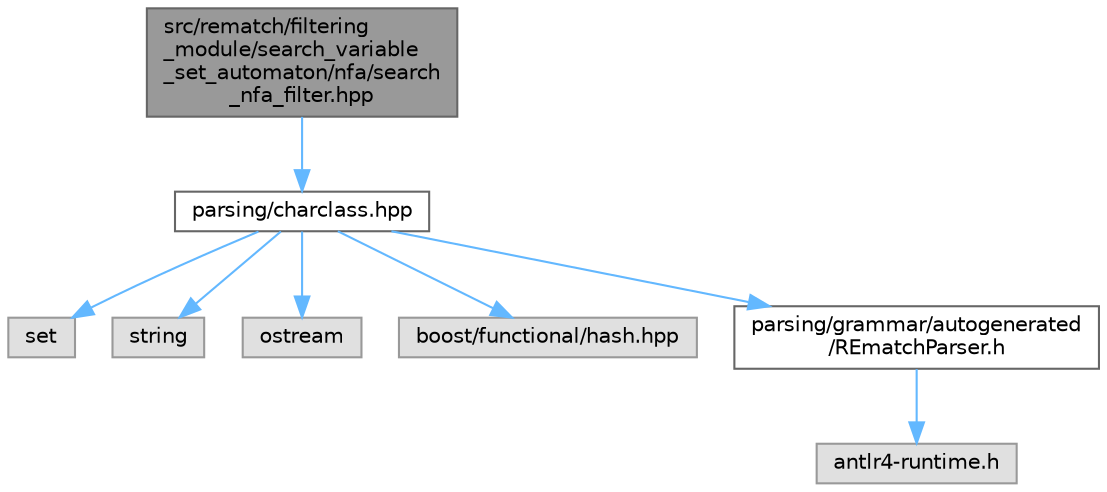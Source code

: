 digraph "src/rematch/filtering_module/search_variable_set_automaton/nfa/search_nfa_filter.hpp"
{
 // LATEX_PDF_SIZE
  bgcolor="transparent";
  edge [fontname=Helvetica,fontsize=10,labelfontname=Helvetica,labelfontsize=10];
  node [fontname=Helvetica,fontsize=10,shape=box,height=0.2,width=0.4];
  Node1 [label="src/rematch/filtering\l_module/search_variable\l_set_automaton/nfa/search\l_nfa_filter.hpp",height=0.2,width=0.4,color="gray40", fillcolor="grey60", style="filled", fontcolor="black",tooltip=" "];
  Node1 -> Node2 [color="steelblue1",style="solid"];
  Node2 [label="parsing/charclass.hpp",height=0.2,width=0.4,color="grey40", fillcolor="white", style="filled",URL="$d7/d6c/charclass_8hpp.html",tooltip=" "];
  Node2 -> Node3 [color="steelblue1",style="solid"];
  Node3 [label="set",height=0.2,width=0.4,color="grey60", fillcolor="#E0E0E0", style="filled",tooltip=" "];
  Node2 -> Node4 [color="steelblue1",style="solid"];
  Node4 [label="string",height=0.2,width=0.4,color="grey60", fillcolor="#E0E0E0", style="filled",tooltip=" "];
  Node2 -> Node5 [color="steelblue1",style="solid"];
  Node5 [label="ostream",height=0.2,width=0.4,color="grey60", fillcolor="#E0E0E0", style="filled",tooltip=" "];
  Node2 -> Node6 [color="steelblue1",style="solid"];
  Node6 [label="boost/functional/hash.hpp",height=0.2,width=0.4,color="grey60", fillcolor="#E0E0E0", style="filled",tooltip=" "];
  Node2 -> Node7 [color="steelblue1",style="solid"];
  Node7 [label="parsing/grammar/autogenerated\l/REmatchParser.h",height=0.2,width=0.4,color="grey40", fillcolor="white", style="filled",URL="$d8/dea/REmatchParser_8h.html",tooltip=" "];
  Node7 -> Node8 [color="steelblue1",style="solid"];
  Node8 [label="antlr4-runtime.h",height=0.2,width=0.4,color="grey60", fillcolor="#E0E0E0", style="filled",tooltip=" "];
}
